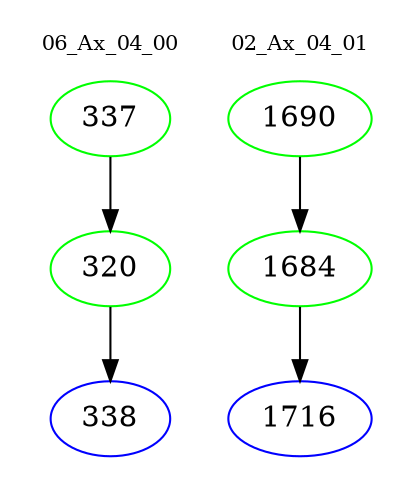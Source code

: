 digraph{
subgraph cluster_0 {
color = white
label = "06_Ax_04_00";
fontsize=10;
T0_337 [label="337", color="green"]
T0_337 -> T0_320 [color="black"]
T0_320 [label="320", color="green"]
T0_320 -> T0_338 [color="black"]
T0_338 [label="338", color="blue"]
}
subgraph cluster_1 {
color = white
label = "02_Ax_04_01";
fontsize=10;
T1_1690 [label="1690", color="green"]
T1_1690 -> T1_1684 [color="black"]
T1_1684 [label="1684", color="green"]
T1_1684 -> T1_1716 [color="black"]
T1_1716 [label="1716", color="blue"]
}
}
